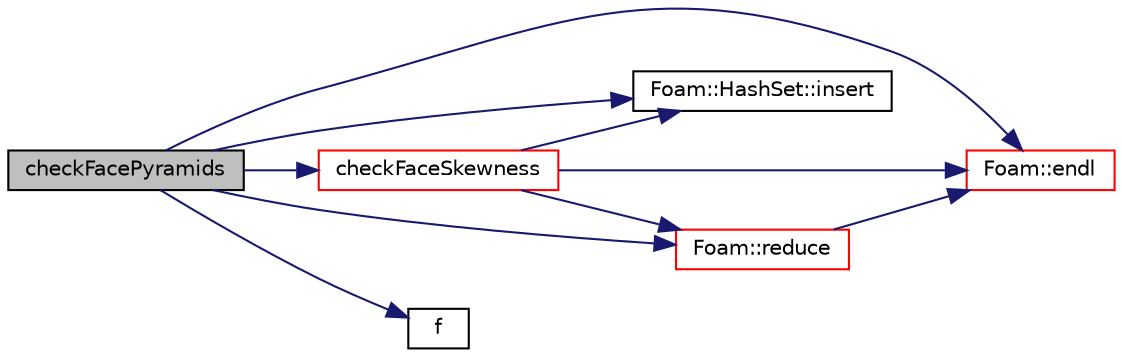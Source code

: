 digraph "checkFacePyramids"
{
  bgcolor="transparent";
  edge [fontname="Helvetica",fontsize="10",labelfontname="Helvetica",labelfontsize="10"];
  node [fontname="Helvetica",fontsize="10",shape=record];
  rankdir="LR";
  Node11281 [label="checkFacePyramids",height=0.2,width=0.4,color="black", fillcolor="grey75", style="filled", fontcolor="black"];
  Node11281 -> Node11282 [color="midnightblue",fontsize="10",style="solid",fontname="Helvetica"];
  Node11282 [label="checkFaceSkewness",height=0.2,width=0.4,color="red",URL="$a28685.html#abc7996d343e94f1ec0d601d5828d9413",tooltip="Check face skewness. "];
  Node11282 -> Node11283 [color="midnightblue",fontsize="10",style="solid",fontname="Helvetica"];
  Node11283 [label="Foam::endl",height=0.2,width=0.4,color="red",URL="$a21851.html#a2db8fe02a0d3909e9351bb4275b23ce4",tooltip="Add newline and flush stream. "];
  Node11282 -> Node11286 [color="midnightblue",fontsize="10",style="solid",fontname="Helvetica"];
  Node11286 [label="Foam::HashSet::insert",height=0.2,width=0.4,color="black",URL="$a26829.html#a49f0753d9652681fc3a81f59951a0ad7",tooltip="Insert a new entry. "];
  Node11282 -> Node11287 [color="midnightblue",fontsize="10",style="solid",fontname="Helvetica"];
  Node11287 [label="Foam::reduce",height=0.2,width=0.4,color="red",URL="$a21851.html#a7ffd6af4acc2eb9ba72ee296b5ecda23"];
  Node11287 -> Node11283 [color="midnightblue",fontsize="10",style="solid",fontname="Helvetica"];
  Node11281 -> Node11283 [color="midnightblue",fontsize="10",style="solid",fontname="Helvetica"];
  Node11281 -> Node11356 [color="midnightblue",fontsize="10",style="solid",fontname="Helvetica"];
  Node11356 [label="f",height=0.2,width=0.4,color="black",URL="$a18335.html#a888be93833ac7a23170555c69c690288"];
  Node11281 -> Node11286 [color="midnightblue",fontsize="10",style="solid",fontname="Helvetica"];
  Node11281 -> Node11287 [color="midnightblue",fontsize="10",style="solid",fontname="Helvetica"];
}
